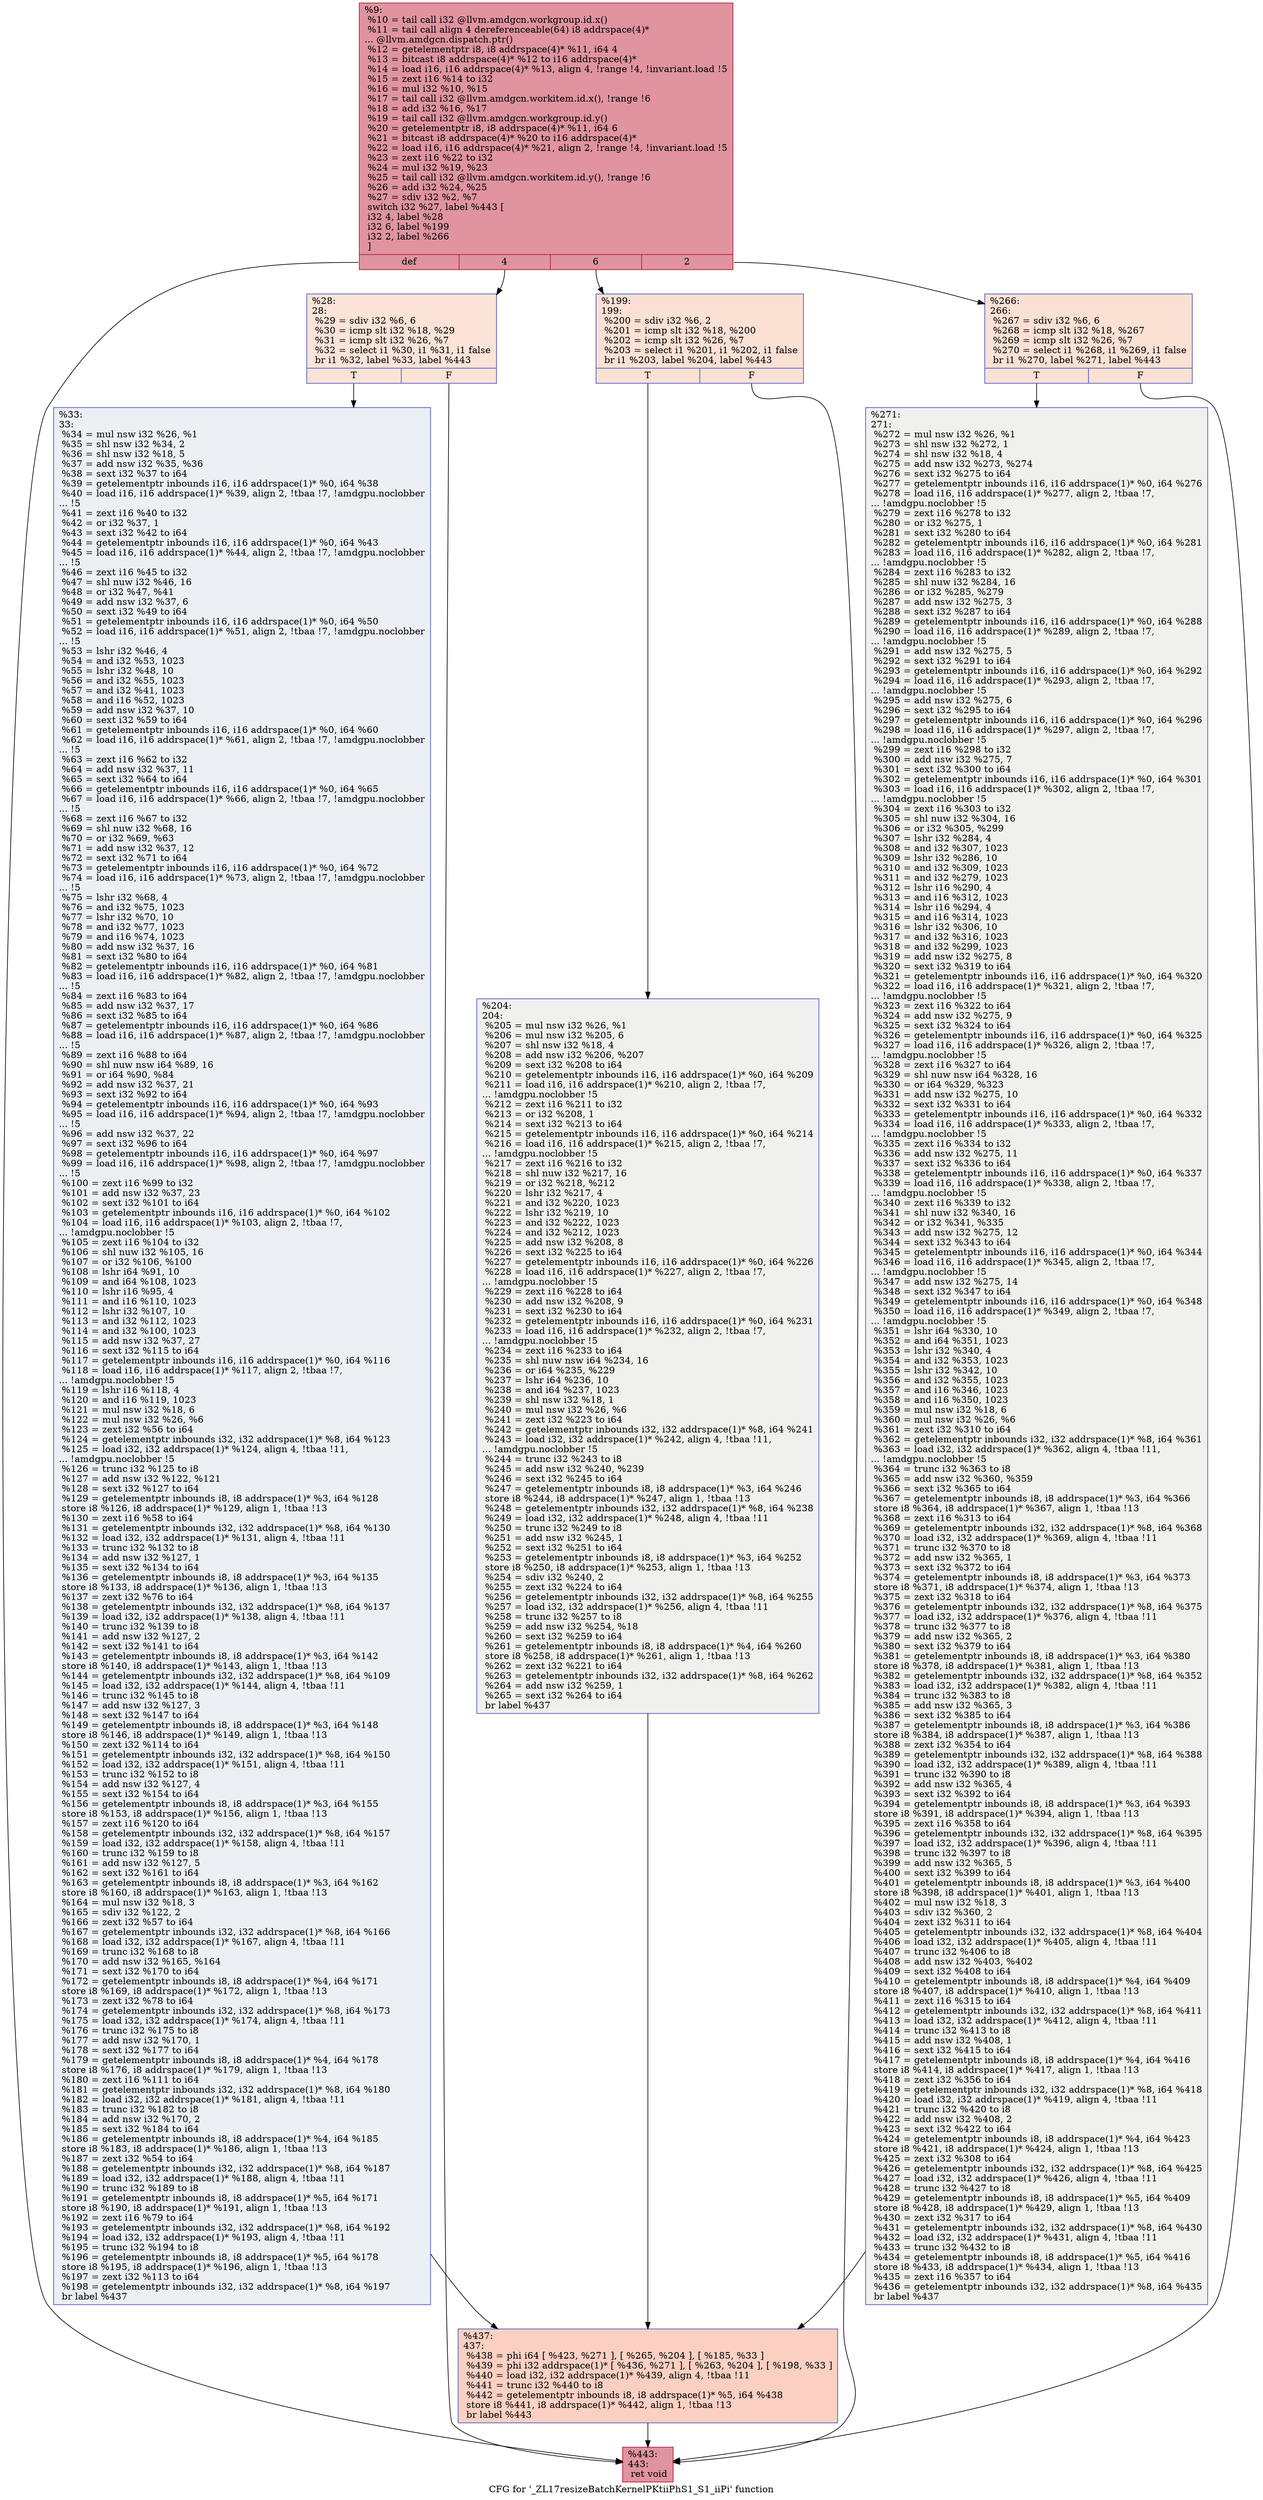 digraph "CFG for '_ZL17resizeBatchKernelPKtiiPhS1_S1_iiPi' function" {
	label="CFG for '_ZL17resizeBatchKernelPKtiiPhS1_S1_iiPi' function";

	Node0x5943b30 [shape=record,color="#b70d28ff", style=filled, fillcolor="#b70d2870",label="{%9:\l  %10 = tail call i32 @llvm.amdgcn.workgroup.id.x()\l  %11 = tail call align 4 dereferenceable(64) i8 addrspace(4)*\l... @llvm.amdgcn.dispatch.ptr()\l  %12 = getelementptr i8, i8 addrspace(4)* %11, i64 4\l  %13 = bitcast i8 addrspace(4)* %12 to i16 addrspace(4)*\l  %14 = load i16, i16 addrspace(4)* %13, align 4, !range !4, !invariant.load !5\l  %15 = zext i16 %14 to i32\l  %16 = mul i32 %10, %15\l  %17 = tail call i32 @llvm.amdgcn.workitem.id.x(), !range !6\l  %18 = add i32 %16, %17\l  %19 = tail call i32 @llvm.amdgcn.workgroup.id.y()\l  %20 = getelementptr i8, i8 addrspace(4)* %11, i64 6\l  %21 = bitcast i8 addrspace(4)* %20 to i16 addrspace(4)*\l  %22 = load i16, i16 addrspace(4)* %21, align 2, !range !4, !invariant.load !5\l  %23 = zext i16 %22 to i32\l  %24 = mul i32 %19, %23\l  %25 = tail call i32 @llvm.amdgcn.workitem.id.y(), !range !6\l  %26 = add i32 %24, %25\l  %27 = sdiv i32 %2, %7\l  switch i32 %27, label %443 [\l    i32 4, label %28\l    i32 6, label %199\l    i32 2, label %266\l  ]\l|{<s0>def|<s1>4|<s2>6|<s3>2}}"];
	Node0x5943b30:s0 -> Node0x5947f90;
	Node0x5943b30:s1 -> Node0x5948050;
	Node0x5943b30:s2 -> Node0x5948110;
	Node0x5943b30:s3 -> Node0x59481d0;
	Node0x5948050 [shape=record,color="#3d50c3ff", style=filled, fillcolor="#f6bfa670",label="{%28:\l28:                                               \l  %29 = sdiv i32 %6, 6\l  %30 = icmp slt i32 %18, %29\l  %31 = icmp slt i32 %26, %7\l  %32 = select i1 %30, i1 %31, i1 false\l  br i1 %32, label %33, label %443\l|{<s0>T|<s1>F}}"];
	Node0x5948050:s0 -> Node0x59460f0;
	Node0x5948050:s1 -> Node0x5947f90;
	Node0x59460f0 [shape=record,color="#3d50c3ff", style=filled, fillcolor="#d4dbe670",label="{%33:\l33:                                               \l  %34 = mul nsw i32 %26, %1\l  %35 = shl nsw i32 %34, 2\l  %36 = shl nsw i32 %18, 5\l  %37 = add nsw i32 %35, %36\l  %38 = sext i32 %37 to i64\l  %39 = getelementptr inbounds i16, i16 addrspace(1)* %0, i64 %38\l  %40 = load i16, i16 addrspace(1)* %39, align 2, !tbaa !7, !amdgpu.noclobber\l... !5\l  %41 = zext i16 %40 to i32\l  %42 = or i32 %37, 1\l  %43 = sext i32 %42 to i64\l  %44 = getelementptr inbounds i16, i16 addrspace(1)* %0, i64 %43\l  %45 = load i16, i16 addrspace(1)* %44, align 2, !tbaa !7, !amdgpu.noclobber\l... !5\l  %46 = zext i16 %45 to i32\l  %47 = shl nuw i32 %46, 16\l  %48 = or i32 %47, %41\l  %49 = add nsw i32 %37, 6\l  %50 = sext i32 %49 to i64\l  %51 = getelementptr inbounds i16, i16 addrspace(1)* %0, i64 %50\l  %52 = load i16, i16 addrspace(1)* %51, align 2, !tbaa !7, !amdgpu.noclobber\l... !5\l  %53 = lshr i32 %46, 4\l  %54 = and i32 %53, 1023\l  %55 = lshr i32 %48, 10\l  %56 = and i32 %55, 1023\l  %57 = and i32 %41, 1023\l  %58 = and i16 %52, 1023\l  %59 = add nsw i32 %37, 10\l  %60 = sext i32 %59 to i64\l  %61 = getelementptr inbounds i16, i16 addrspace(1)* %0, i64 %60\l  %62 = load i16, i16 addrspace(1)* %61, align 2, !tbaa !7, !amdgpu.noclobber\l... !5\l  %63 = zext i16 %62 to i32\l  %64 = add nsw i32 %37, 11\l  %65 = sext i32 %64 to i64\l  %66 = getelementptr inbounds i16, i16 addrspace(1)* %0, i64 %65\l  %67 = load i16, i16 addrspace(1)* %66, align 2, !tbaa !7, !amdgpu.noclobber\l... !5\l  %68 = zext i16 %67 to i32\l  %69 = shl nuw i32 %68, 16\l  %70 = or i32 %69, %63\l  %71 = add nsw i32 %37, 12\l  %72 = sext i32 %71 to i64\l  %73 = getelementptr inbounds i16, i16 addrspace(1)* %0, i64 %72\l  %74 = load i16, i16 addrspace(1)* %73, align 2, !tbaa !7, !amdgpu.noclobber\l... !5\l  %75 = lshr i32 %68, 4\l  %76 = and i32 %75, 1023\l  %77 = lshr i32 %70, 10\l  %78 = and i32 %77, 1023\l  %79 = and i16 %74, 1023\l  %80 = add nsw i32 %37, 16\l  %81 = sext i32 %80 to i64\l  %82 = getelementptr inbounds i16, i16 addrspace(1)* %0, i64 %81\l  %83 = load i16, i16 addrspace(1)* %82, align 2, !tbaa !7, !amdgpu.noclobber\l... !5\l  %84 = zext i16 %83 to i64\l  %85 = add nsw i32 %37, 17\l  %86 = sext i32 %85 to i64\l  %87 = getelementptr inbounds i16, i16 addrspace(1)* %0, i64 %86\l  %88 = load i16, i16 addrspace(1)* %87, align 2, !tbaa !7, !amdgpu.noclobber\l... !5\l  %89 = zext i16 %88 to i64\l  %90 = shl nuw nsw i64 %89, 16\l  %91 = or i64 %90, %84\l  %92 = add nsw i32 %37, 21\l  %93 = sext i32 %92 to i64\l  %94 = getelementptr inbounds i16, i16 addrspace(1)* %0, i64 %93\l  %95 = load i16, i16 addrspace(1)* %94, align 2, !tbaa !7, !amdgpu.noclobber\l... !5\l  %96 = add nsw i32 %37, 22\l  %97 = sext i32 %96 to i64\l  %98 = getelementptr inbounds i16, i16 addrspace(1)* %0, i64 %97\l  %99 = load i16, i16 addrspace(1)* %98, align 2, !tbaa !7, !amdgpu.noclobber\l... !5\l  %100 = zext i16 %99 to i32\l  %101 = add nsw i32 %37, 23\l  %102 = sext i32 %101 to i64\l  %103 = getelementptr inbounds i16, i16 addrspace(1)* %0, i64 %102\l  %104 = load i16, i16 addrspace(1)* %103, align 2, !tbaa !7,\l... !amdgpu.noclobber !5\l  %105 = zext i16 %104 to i32\l  %106 = shl nuw i32 %105, 16\l  %107 = or i32 %106, %100\l  %108 = lshr i64 %91, 10\l  %109 = and i64 %108, 1023\l  %110 = lshr i16 %95, 4\l  %111 = and i16 %110, 1023\l  %112 = lshr i32 %107, 10\l  %113 = and i32 %112, 1023\l  %114 = and i32 %100, 1023\l  %115 = add nsw i32 %37, 27\l  %116 = sext i32 %115 to i64\l  %117 = getelementptr inbounds i16, i16 addrspace(1)* %0, i64 %116\l  %118 = load i16, i16 addrspace(1)* %117, align 2, !tbaa !7,\l... !amdgpu.noclobber !5\l  %119 = lshr i16 %118, 4\l  %120 = and i16 %119, 1023\l  %121 = mul nsw i32 %18, 6\l  %122 = mul nsw i32 %26, %6\l  %123 = zext i32 %56 to i64\l  %124 = getelementptr inbounds i32, i32 addrspace(1)* %8, i64 %123\l  %125 = load i32, i32 addrspace(1)* %124, align 4, !tbaa !11,\l... !amdgpu.noclobber !5\l  %126 = trunc i32 %125 to i8\l  %127 = add nsw i32 %122, %121\l  %128 = sext i32 %127 to i64\l  %129 = getelementptr inbounds i8, i8 addrspace(1)* %3, i64 %128\l  store i8 %126, i8 addrspace(1)* %129, align 1, !tbaa !13\l  %130 = zext i16 %58 to i64\l  %131 = getelementptr inbounds i32, i32 addrspace(1)* %8, i64 %130\l  %132 = load i32, i32 addrspace(1)* %131, align 4, !tbaa !11\l  %133 = trunc i32 %132 to i8\l  %134 = add nsw i32 %127, 1\l  %135 = sext i32 %134 to i64\l  %136 = getelementptr inbounds i8, i8 addrspace(1)* %3, i64 %135\l  store i8 %133, i8 addrspace(1)* %136, align 1, !tbaa !13\l  %137 = zext i32 %76 to i64\l  %138 = getelementptr inbounds i32, i32 addrspace(1)* %8, i64 %137\l  %139 = load i32, i32 addrspace(1)* %138, align 4, !tbaa !11\l  %140 = trunc i32 %139 to i8\l  %141 = add nsw i32 %127, 2\l  %142 = sext i32 %141 to i64\l  %143 = getelementptr inbounds i8, i8 addrspace(1)* %3, i64 %142\l  store i8 %140, i8 addrspace(1)* %143, align 1, !tbaa !13\l  %144 = getelementptr inbounds i32, i32 addrspace(1)* %8, i64 %109\l  %145 = load i32, i32 addrspace(1)* %144, align 4, !tbaa !11\l  %146 = trunc i32 %145 to i8\l  %147 = add nsw i32 %127, 3\l  %148 = sext i32 %147 to i64\l  %149 = getelementptr inbounds i8, i8 addrspace(1)* %3, i64 %148\l  store i8 %146, i8 addrspace(1)* %149, align 1, !tbaa !13\l  %150 = zext i32 %114 to i64\l  %151 = getelementptr inbounds i32, i32 addrspace(1)* %8, i64 %150\l  %152 = load i32, i32 addrspace(1)* %151, align 4, !tbaa !11\l  %153 = trunc i32 %152 to i8\l  %154 = add nsw i32 %127, 4\l  %155 = sext i32 %154 to i64\l  %156 = getelementptr inbounds i8, i8 addrspace(1)* %3, i64 %155\l  store i8 %153, i8 addrspace(1)* %156, align 1, !tbaa !13\l  %157 = zext i16 %120 to i64\l  %158 = getelementptr inbounds i32, i32 addrspace(1)* %8, i64 %157\l  %159 = load i32, i32 addrspace(1)* %158, align 4, !tbaa !11\l  %160 = trunc i32 %159 to i8\l  %161 = add nsw i32 %127, 5\l  %162 = sext i32 %161 to i64\l  %163 = getelementptr inbounds i8, i8 addrspace(1)* %3, i64 %162\l  store i8 %160, i8 addrspace(1)* %163, align 1, !tbaa !13\l  %164 = mul nsw i32 %18, 3\l  %165 = sdiv i32 %122, 2\l  %166 = zext i32 %57 to i64\l  %167 = getelementptr inbounds i32, i32 addrspace(1)* %8, i64 %166\l  %168 = load i32, i32 addrspace(1)* %167, align 4, !tbaa !11\l  %169 = trunc i32 %168 to i8\l  %170 = add nsw i32 %165, %164\l  %171 = sext i32 %170 to i64\l  %172 = getelementptr inbounds i8, i8 addrspace(1)* %4, i64 %171\l  store i8 %169, i8 addrspace(1)* %172, align 1, !tbaa !13\l  %173 = zext i32 %78 to i64\l  %174 = getelementptr inbounds i32, i32 addrspace(1)* %8, i64 %173\l  %175 = load i32, i32 addrspace(1)* %174, align 4, !tbaa !11\l  %176 = trunc i32 %175 to i8\l  %177 = add nsw i32 %170, 1\l  %178 = sext i32 %177 to i64\l  %179 = getelementptr inbounds i8, i8 addrspace(1)* %4, i64 %178\l  store i8 %176, i8 addrspace(1)* %179, align 1, !tbaa !13\l  %180 = zext i16 %111 to i64\l  %181 = getelementptr inbounds i32, i32 addrspace(1)* %8, i64 %180\l  %182 = load i32, i32 addrspace(1)* %181, align 4, !tbaa !11\l  %183 = trunc i32 %182 to i8\l  %184 = add nsw i32 %170, 2\l  %185 = sext i32 %184 to i64\l  %186 = getelementptr inbounds i8, i8 addrspace(1)* %4, i64 %185\l  store i8 %183, i8 addrspace(1)* %186, align 1, !tbaa !13\l  %187 = zext i32 %54 to i64\l  %188 = getelementptr inbounds i32, i32 addrspace(1)* %8, i64 %187\l  %189 = load i32, i32 addrspace(1)* %188, align 4, !tbaa !11\l  %190 = trunc i32 %189 to i8\l  %191 = getelementptr inbounds i8, i8 addrspace(1)* %5, i64 %171\l  store i8 %190, i8 addrspace(1)* %191, align 1, !tbaa !13\l  %192 = zext i16 %79 to i64\l  %193 = getelementptr inbounds i32, i32 addrspace(1)* %8, i64 %192\l  %194 = load i32, i32 addrspace(1)* %193, align 4, !tbaa !11\l  %195 = trunc i32 %194 to i8\l  %196 = getelementptr inbounds i8, i8 addrspace(1)* %5, i64 %178\l  store i8 %195, i8 addrspace(1)* %196, align 1, !tbaa !13\l  %197 = zext i32 %113 to i64\l  %198 = getelementptr inbounds i32, i32 addrspace(1)* %8, i64 %197\l  br label %437\l}"];
	Node0x59460f0 -> Node0x5950750;
	Node0x5948110 [shape=record,color="#3d50c3ff", style=filled, fillcolor="#f7b99e70",label="{%199:\l199:                                              \l  %200 = sdiv i32 %6, 2\l  %201 = icmp slt i32 %18, %200\l  %202 = icmp slt i32 %26, %7\l  %203 = select i1 %201, i1 %202, i1 false\l  br i1 %203, label %204, label %443\l|{<s0>T|<s1>F}}"];
	Node0x5948110:s0 -> Node0x5950ab0;
	Node0x5948110:s1 -> Node0x5947f90;
	Node0x5950ab0 [shape=record,color="#3d50c3ff", style=filled, fillcolor="#dedcdb70",label="{%204:\l204:                                              \l  %205 = mul nsw i32 %26, %1\l  %206 = mul nsw i32 %205, 6\l  %207 = shl nsw i32 %18, 4\l  %208 = add nsw i32 %206, %207\l  %209 = sext i32 %208 to i64\l  %210 = getelementptr inbounds i16, i16 addrspace(1)* %0, i64 %209\l  %211 = load i16, i16 addrspace(1)* %210, align 2, !tbaa !7,\l... !amdgpu.noclobber !5\l  %212 = zext i16 %211 to i32\l  %213 = or i32 %208, 1\l  %214 = sext i32 %213 to i64\l  %215 = getelementptr inbounds i16, i16 addrspace(1)* %0, i64 %214\l  %216 = load i16, i16 addrspace(1)* %215, align 2, !tbaa !7,\l... !amdgpu.noclobber !5\l  %217 = zext i16 %216 to i32\l  %218 = shl nuw i32 %217, 16\l  %219 = or i32 %218, %212\l  %220 = lshr i32 %217, 4\l  %221 = and i32 %220, 1023\l  %222 = lshr i32 %219, 10\l  %223 = and i32 %222, 1023\l  %224 = and i32 %212, 1023\l  %225 = add nsw i32 %208, 8\l  %226 = sext i32 %225 to i64\l  %227 = getelementptr inbounds i16, i16 addrspace(1)* %0, i64 %226\l  %228 = load i16, i16 addrspace(1)* %227, align 2, !tbaa !7,\l... !amdgpu.noclobber !5\l  %229 = zext i16 %228 to i64\l  %230 = add nsw i32 %208, 9\l  %231 = sext i32 %230 to i64\l  %232 = getelementptr inbounds i16, i16 addrspace(1)* %0, i64 %231\l  %233 = load i16, i16 addrspace(1)* %232, align 2, !tbaa !7,\l... !amdgpu.noclobber !5\l  %234 = zext i16 %233 to i64\l  %235 = shl nuw nsw i64 %234, 16\l  %236 = or i64 %235, %229\l  %237 = lshr i64 %236, 10\l  %238 = and i64 %237, 1023\l  %239 = shl nsw i32 %18, 1\l  %240 = mul nsw i32 %26, %6\l  %241 = zext i32 %223 to i64\l  %242 = getelementptr inbounds i32, i32 addrspace(1)* %8, i64 %241\l  %243 = load i32, i32 addrspace(1)* %242, align 4, !tbaa !11,\l... !amdgpu.noclobber !5\l  %244 = trunc i32 %243 to i8\l  %245 = add nsw i32 %240, %239\l  %246 = sext i32 %245 to i64\l  %247 = getelementptr inbounds i8, i8 addrspace(1)* %3, i64 %246\l  store i8 %244, i8 addrspace(1)* %247, align 1, !tbaa !13\l  %248 = getelementptr inbounds i32, i32 addrspace(1)* %8, i64 %238\l  %249 = load i32, i32 addrspace(1)* %248, align 4, !tbaa !11\l  %250 = trunc i32 %249 to i8\l  %251 = add nsw i32 %245, 1\l  %252 = sext i32 %251 to i64\l  %253 = getelementptr inbounds i8, i8 addrspace(1)* %3, i64 %252\l  store i8 %250, i8 addrspace(1)* %253, align 1, !tbaa !13\l  %254 = sdiv i32 %240, 2\l  %255 = zext i32 %224 to i64\l  %256 = getelementptr inbounds i32, i32 addrspace(1)* %8, i64 %255\l  %257 = load i32, i32 addrspace(1)* %256, align 4, !tbaa !11\l  %258 = trunc i32 %257 to i8\l  %259 = add nsw i32 %254, %18\l  %260 = sext i32 %259 to i64\l  %261 = getelementptr inbounds i8, i8 addrspace(1)* %4, i64 %260\l  store i8 %258, i8 addrspace(1)* %261, align 1, !tbaa !13\l  %262 = zext i32 %221 to i64\l  %263 = getelementptr inbounds i32, i32 addrspace(1)* %8, i64 %262\l  %264 = add nsw i32 %259, 1\l  %265 = sext i32 %264 to i64\l  br label %437\l}"];
	Node0x5950ab0 -> Node0x5950750;
	Node0x59481d0 [shape=record,color="#3d50c3ff", style=filled, fillcolor="#f7b99e70",label="{%266:\l266:                                              \l  %267 = sdiv i32 %6, 6\l  %268 = icmp slt i32 %18, %267\l  %269 = icmp slt i32 %26, %7\l  %270 = select i1 %268, i1 %269, i1 false\l  br i1 %270, label %271, label %443\l|{<s0>T|<s1>F}}"];
	Node0x59481d0:s0 -> Node0x5945460;
	Node0x59481d0:s1 -> Node0x5947f90;
	Node0x5945460 [shape=record,color="#3d50c3ff", style=filled, fillcolor="#dedcdb70",label="{%271:\l271:                                              \l  %272 = mul nsw i32 %26, %1\l  %273 = shl nsw i32 %272, 1\l  %274 = shl nsw i32 %18, 4\l  %275 = add nsw i32 %273, %274\l  %276 = sext i32 %275 to i64\l  %277 = getelementptr inbounds i16, i16 addrspace(1)* %0, i64 %276\l  %278 = load i16, i16 addrspace(1)* %277, align 2, !tbaa !7,\l... !amdgpu.noclobber !5\l  %279 = zext i16 %278 to i32\l  %280 = or i32 %275, 1\l  %281 = sext i32 %280 to i64\l  %282 = getelementptr inbounds i16, i16 addrspace(1)* %0, i64 %281\l  %283 = load i16, i16 addrspace(1)* %282, align 2, !tbaa !7,\l... !amdgpu.noclobber !5\l  %284 = zext i16 %283 to i32\l  %285 = shl nuw i32 %284, 16\l  %286 = or i32 %285, %279\l  %287 = add nsw i32 %275, 3\l  %288 = sext i32 %287 to i64\l  %289 = getelementptr inbounds i16, i16 addrspace(1)* %0, i64 %288\l  %290 = load i16, i16 addrspace(1)* %289, align 2, !tbaa !7,\l... !amdgpu.noclobber !5\l  %291 = add nsw i32 %275, 5\l  %292 = sext i32 %291 to i64\l  %293 = getelementptr inbounds i16, i16 addrspace(1)* %0, i64 %292\l  %294 = load i16, i16 addrspace(1)* %293, align 2, !tbaa !7,\l... !amdgpu.noclobber !5\l  %295 = add nsw i32 %275, 6\l  %296 = sext i32 %295 to i64\l  %297 = getelementptr inbounds i16, i16 addrspace(1)* %0, i64 %296\l  %298 = load i16, i16 addrspace(1)* %297, align 2, !tbaa !7,\l... !amdgpu.noclobber !5\l  %299 = zext i16 %298 to i32\l  %300 = add nsw i32 %275, 7\l  %301 = sext i32 %300 to i64\l  %302 = getelementptr inbounds i16, i16 addrspace(1)* %0, i64 %301\l  %303 = load i16, i16 addrspace(1)* %302, align 2, !tbaa !7,\l... !amdgpu.noclobber !5\l  %304 = zext i16 %303 to i32\l  %305 = shl nuw i32 %304, 16\l  %306 = or i32 %305, %299\l  %307 = lshr i32 %284, 4\l  %308 = and i32 %307, 1023\l  %309 = lshr i32 %286, 10\l  %310 = and i32 %309, 1023\l  %311 = and i32 %279, 1023\l  %312 = lshr i16 %290, 4\l  %313 = and i16 %312, 1023\l  %314 = lshr i16 %294, 4\l  %315 = and i16 %314, 1023\l  %316 = lshr i32 %306, 10\l  %317 = and i32 %316, 1023\l  %318 = and i32 %299, 1023\l  %319 = add nsw i32 %275, 8\l  %320 = sext i32 %319 to i64\l  %321 = getelementptr inbounds i16, i16 addrspace(1)* %0, i64 %320\l  %322 = load i16, i16 addrspace(1)* %321, align 2, !tbaa !7,\l... !amdgpu.noclobber !5\l  %323 = zext i16 %322 to i64\l  %324 = add nsw i32 %275, 9\l  %325 = sext i32 %324 to i64\l  %326 = getelementptr inbounds i16, i16 addrspace(1)* %0, i64 %325\l  %327 = load i16, i16 addrspace(1)* %326, align 2, !tbaa !7,\l... !amdgpu.noclobber !5\l  %328 = zext i16 %327 to i64\l  %329 = shl nuw nsw i64 %328, 16\l  %330 = or i64 %329, %323\l  %331 = add nsw i32 %275, 10\l  %332 = sext i32 %331 to i64\l  %333 = getelementptr inbounds i16, i16 addrspace(1)* %0, i64 %332\l  %334 = load i16, i16 addrspace(1)* %333, align 2, !tbaa !7,\l... !amdgpu.noclobber !5\l  %335 = zext i16 %334 to i32\l  %336 = add nsw i32 %275, 11\l  %337 = sext i32 %336 to i64\l  %338 = getelementptr inbounds i16, i16 addrspace(1)* %0, i64 %337\l  %339 = load i16, i16 addrspace(1)* %338, align 2, !tbaa !7,\l... !amdgpu.noclobber !5\l  %340 = zext i16 %339 to i32\l  %341 = shl nuw i32 %340, 16\l  %342 = or i32 %341, %335\l  %343 = add nsw i32 %275, 12\l  %344 = sext i32 %343 to i64\l  %345 = getelementptr inbounds i16, i16 addrspace(1)* %0, i64 %344\l  %346 = load i16, i16 addrspace(1)* %345, align 2, !tbaa !7,\l... !amdgpu.noclobber !5\l  %347 = add nsw i32 %275, 14\l  %348 = sext i32 %347 to i64\l  %349 = getelementptr inbounds i16, i16 addrspace(1)* %0, i64 %348\l  %350 = load i16, i16 addrspace(1)* %349, align 2, !tbaa !7,\l... !amdgpu.noclobber !5\l  %351 = lshr i64 %330, 10\l  %352 = and i64 %351, 1023\l  %353 = lshr i32 %340, 4\l  %354 = and i32 %353, 1023\l  %355 = lshr i32 %342, 10\l  %356 = and i32 %355, 1023\l  %357 = and i16 %346, 1023\l  %358 = and i16 %350, 1023\l  %359 = mul nsw i32 %18, 6\l  %360 = mul nsw i32 %26, %6\l  %361 = zext i32 %310 to i64\l  %362 = getelementptr inbounds i32, i32 addrspace(1)* %8, i64 %361\l  %363 = load i32, i32 addrspace(1)* %362, align 4, !tbaa !11,\l... !amdgpu.noclobber !5\l  %364 = trunc i32 %363 to i8\l  %365 = add nsw i32 %360, %359\l  %366 = sext i32 %365 to i64\l  %367 = getelementptr inbounds i8, i8 addrspace(1)* %3, i64 %366\l  store i8 %364, i8 addrspace(1)* %367, align 1, !tbaa !13\l  %368 = zext i16 %313 to i64\l  %369 = getelementptr inbounds i32, i32 addrspace(1)* %8, i64 %368\l  %370 = load i32, i32 addrspace(1)* %369, align 4, !tbaa !11\l  %371 = trunc i32 %370 to i8\l  %372 = add nsw i32 %365, 1\l  %373 = sext i32 %372 to i64\l  %374 = getelementptr inbounds i8, i8 addrspace(1)* %3, i64 %373\l  store i8 %371, i8 addrspace(1)* %374, align 1, !tbaa !13\l  %375 = zext i32 %318 to i64\l  %376 = getelementptr inbounds i32, i32 addrspace(1)* %8, i64 %375\l  %377 = load i32, i32 addrspace(1)* %376, align 4, !tbaa !11\l  %378 = trunc i32 %377 to i8\l  %379 = add nsw i32 %365, 2\l  %380 = sext i32 %379 to i64\l  %381 = getelementptr inbounds i8, i8 addrspace(1)* %3, i64 %380\l  store i8 %378, i8 addrspace(1)* %381, align 1, !tbaa !13\l  %382 = getelementptr inbounds i32, i32 addrspace(1)* %8, i64 %352\l  %383 = load i32, i32 addrspace(1)* %382, align 4, !tbaa !11\l  %384 = trunc i32 %383 to i8\l  %385 = add nsw i32 %365, 3\l  %386 = sext i32 %385 to i64\l  %387 = getelementptr inbounds i8, i8 addrspace(1)* %3, i64 %386\l  store i8 %384, i8 addrspace(1)* %387, align 1, !tbaa !13\l  %388 = zext i32 %354 to i64\l  %389 = getelementptr inbounds i32, i32 addrspace(1)* %8, i64 %388\l  %390 = load i32, i32 addrspace(1)* %389, align 4, !tbaa !11\l  %391 = trunc i32 %390 to i8\l  %392 = add nsw i32 %365, 4\l  %393 = sext i32 %392 to i64\l  %394 = getelementptr inbounds i8, i8 addrspace(1)* %3, i64 %393\l  store i8 %391, i8 addrspace(1)* %394, align 1, !tbaa !13\l  %395 = zext i16 %358 to i64\l  %396 = getelementptr inbounds i32, i32 addrspace(1)* %8, i64 %395\l  %397 = load i32, i32 addrspace(1)* %396, align 4, !tbaa !11\l  %398 = trunc i32 %397 to i8\l  %399 = add nsw i32 %365, 5\l  %400 = sext i32 %399 to i64\l  %401 = getelementptr inbounds i8, i8 addrspace(1)* %3, i64 %400\l  store i8 %398, i8 addrspace(1)* %401, align 1, !tbaa !13\l  %402 = mul nsw i32 %18, 3\l  %403 = sdiv i32 %360, 2\l  %404 = zext i32 %311 to i64\l  %405 = getelementptr inbounds i32, i32 addrspace(1)* %8, i64 %404\l  %406 = load i32, i32 addrspace(1)* %405, align 4, !tbaa !11\l  %407 = trunc i32 %406 to i8\l  %408 = add nsw i32 %403, %402\l  %409 = sext i32 %408 to i64\l  %410 = getelementptr inbounds i8, i8 addrspace(1)* %4, i64 %409\l  store i8 %407, i8 addrspace(1)* %410, align 1, !tbaa !13\l  %411 = zext i16 %315 to i64\l  %412 = getelementptr inbounds i32, i32 addrspace(1)* %8, i64 %411\l  %413 = load i32, i32 addrspace(1)* %412, align 4, !tbaa !11\l  %414 = trunc i32 %413 to i8\l  %415 = add nsw i32 %408, 1\l  %416 = sext i32 %415 to i64\l  %417 = getelementptr inbounds i8, i8 addrspace(1)* %4, i64 %416\l  store i8 %414, i8 addrspace(1)* %417, align 1, !tbaa !13\l  %418 = zext i32 %356 to i64\l  %419 = getelementptr inbounds i32, i32 addrspace(1)* %8, i64 %418\l  %420 = load i32, i32 addrspace(1)* %419, align 4, !tbaa !11\l  %421 = trunc i32 %420 to i8\l  %422 = add nsw i32 %408, 2\l  %423 = sext i32 %422 to i64\l  %424 = getelementptr inbounds i8, i8 addrspace(1)* %4, i64 %423\l  store i8 %421, i8 addrspace(1)* %424, align 1, !tbaa !13\l  %425 = zext i32 %308 to i64\l  %426 = getelementptr inbounds i32, i32 addrspace(1)* %8, i64 %425\l  %427 = load i32, i32 addrspace(1)* %426, align 4, !tbaa !11\l  %428 = trunc i32 %427 to i8\l  %429 = getelementptr inbounds i8, i8 addrspace(1)* %5, i64 %409\l  store i8 %428, i8 addrspace(1)* %429, align 1, !tbaa !13\l  %430 = zext i32 %317 to i64\l  %431 = getelementptr inbounds i32, i32 addrspace(1)* %8, i64 %430\l  %432 = load i32, i32 addrspace(1)* %431, align 4, !tbaa !11\l  %433 = trunc i32 %432 to i8\l  %434 = getelementptr inbounds i8, i8 addrspace(1)* %5, i64 %416\l  store i8 %433, i8 addrspace(1)* %434, align 1, !tbaa !13\l  %435 = zext i16 %357 to i64\l  %436 = getelementptr inbounds i32, i32 addrspace(1)* %8, i64 %435\l  br label %437\l}"];
	Node0x5945460 -> Node0x5950750;
	Node0x5950750 [shape=record,color="#3d50c3ff", style=filled, fillcolor="#f3947570",label="{%437:\l437:                                              \l  %438 = phi i64 [ %423, %271 ], [ %265, %204 ], [ %185, %33 ]\l  %439 = phi i32 addrspace(1)* [ %436, %271 ], [ %263, %204 ], [ %198, %33 ]\l  %440 = load i32, i32 addrspace(1)* %439, align 4, !tbaa !11\l  %441 = trunc i32 %440 to i8\l  %442 = getelementptr inbounds i8, i8 addrspace(1)* %5, i64 %438\l  store i8 %441, i8 addrspace(1)* %442, align 1, !tbaa !13\l  br label %443\l}"];
	Node0x5950750 -> Node0x5947f90;
	Node0x5947f90 [shape=record,color="#b70d28ff", style=filled, fillcolor="#b70d2870",label="{%443:\l443:                                              \l  ret void\l}"];
}
